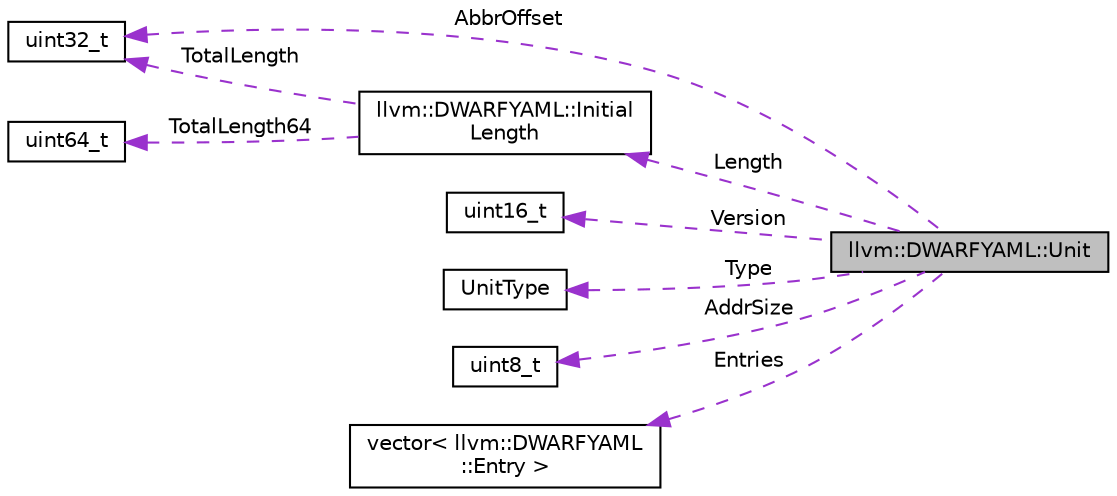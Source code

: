 digraph "llvm::DWARFYAML::Unit"
{
 // LATEX_PDF_SIZE
  bgcolor="transparent";
  edge [fontname="Helvetica",fontsize="10",labelfontname="Helvetica",labelfontsize="10"];
  node [fontname="Helvetica",fontsize="10",shape="box"];
  rankdir="LR";
  Node1 [label="llvm::DWARFYAML::Unit",height=0.2,width=0.4,color="black", fillcolor="grey75", style="filled", fontcolor="black",tooltip=" "];
  Node2 -> Node1 [dir="back",color="darkorchid3",fontsize="10",style="dashed",label=" Length" ,fontname="Helvetica"];
  Node2 [label="llvm::DWARFYAML::Initial\lLength",height=0.2,width=0.4,color="black",URL="$structllvm_1_1DWARFYAML_1_1InitialLength.html",tooltip=" "];
  Node3 -> Node2 [dir="back",color="darkorchid3",fontsize="10",style="dashed",label=" TotalLength" ,fontname="Helvetica"];
  Node3 [label="uint32_t",height=0.2,width=0.4,color="black",URL="$classuint32__t.html",tooltip=" "];
  Node4 -> Node2 [dir="back",color="darkorchid3",fontsize="10",style="dashed",label=" TotalLength64" ,fontname="Helvetica"];
  Node4 [label="uint64_t",height=0.2,width=0.4,color="black",tooltip=" "];
  Node5 -> Node1 [dir="back",color="darkorchid3",fontsize="10",style="dashed",label=" Version" ,fontname="Helvetica"];
  Node5 [label="uint16_t",height=0.2,width=0.4,color="black",tooltip=" "];
  Node6 -> Node1 [dir="back",color="darkorchid3",fontsize="10",style="dashed",label=" Type" ,fontname="Helvetica"];
  Node6 [label="UnitType",height=0.2,width=0.4,color="black",tooltip=" "];
  Node3 -> Node1 [dir="back",color="darkorchid3",fontsize="10",style="dashed",label=" AbbrOffset" ,fontname="Helvetica"];
  Node7 -> Node1 [dir="back",color="darkorchid3",fontsize="10",style="dashed",label=" AddrSize" ,fontname="Helvetica"];
  Node7 [label="uint8_t",height=0.2,width=0.4,color="black",tooltip=" "];
  Node8 -> Node1 [dir="back",color="darkorchid3",fontsize="10",style="dashed",label=" Entries" ,fontname="Helvetica"];
  Node8 [label="vector\< llvm::DWARFYAML\l::Entry \>",height=0.2,width=0.4,color="black",tooltip=" "];
}
